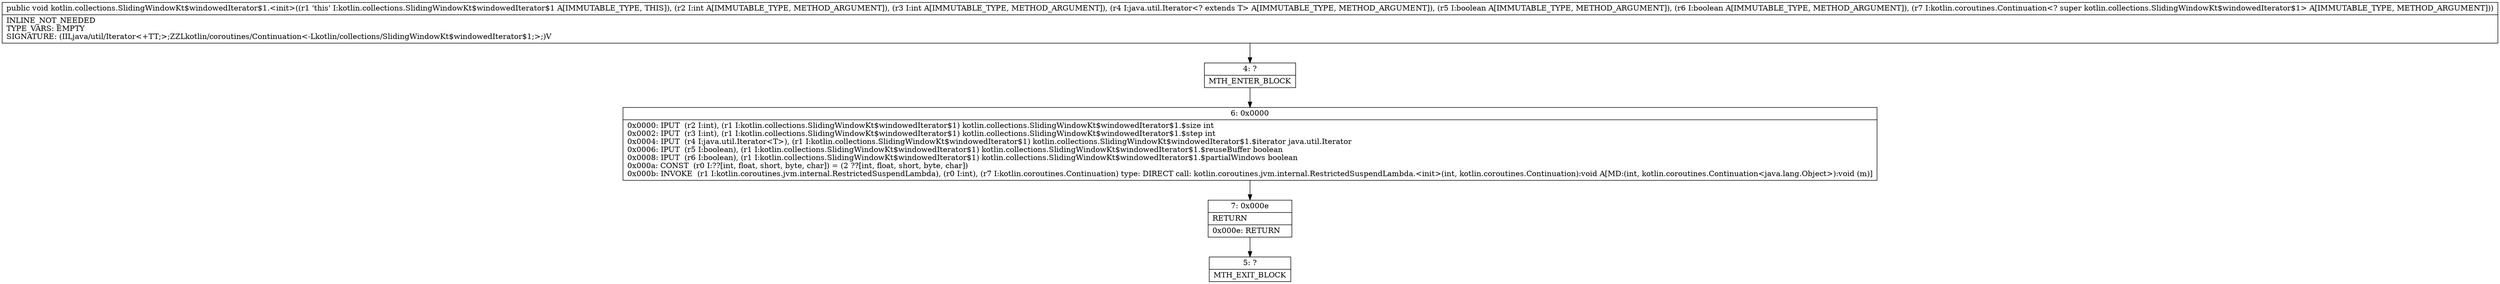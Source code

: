 digraph "CFG forkotlin.collections.SlidingWindowKt$windowedIterator$1.\<init\>(IILjava\/util\/Iterator;ZZLkotlin\/coroutines\/Continuation;)V" {
Node_4 [shape=record,label="{4\:\ ?|MTH_ENTER_BLOCK\l}"];
Node_6 [shape=record,label="{6\:\ 0x0000|0x0000: IPUT  (r2 I:int), (r1 I:kotlin.collections.SlidingWindowKt$windowedIterator$1) kotlin.collections.SlidingWindowKt$windowedIterator$1.$size int \l0x0002: IPUT  (r3 I:int), (r1 I:kotlin.collections.SlidingWindowKt$windowedIterator$1) kotlin.collections.SlidingWindowKt$windowedIterator$1.$step int \l0x0004: IPUT  (r4 I:java.util.Iterator\<T\>), (r1 I:kotlin.collections.SlidingWindowKt$windowedIterator$1) kotlin.collections.SlidingWindowKt$windowedIterator$1.$iterator java.util.Iterator \l0x0006: IPUT  (r5 I:boolean), (r1 I:kotlin.collections.SlidingWindowKt$windowedIterator$1) kotlin.collections.SlidingWindowKt$windowedIterator$1.$reuseBuffer boolean \l0x0008: IPUT  (r6 I:boolean), (r1 I:kotlin.collections.SlidingWindowKt$windowedIterator$1) kotlin.collections.SlidingWindowKt$windowedIterator$1.$partialWindows boolean \l0x000a: CONST  (r0 I:??[int, float, short, byte, char]) = (2 ??[int, float, short, byte, char]) \l0x000b: INVOKE  (r1 I:kotlin.coroutines.jvm.internal.RestrictedSuspendLambda), (r0 I:int), (r7 I:kotlin.coroutines.Continuation) type: DIRECT call: kotlin.coroutines.jvm.internal.RestrictedSuspendLambda.\<init\>(int, kotlin.coroutines.Continuation):void A[MD:(int, kotlin.coroutines.Continuation\<java.lang.Object\>):void (m)]\l}"];
Node_7 [shape=record,label="{7\:\ 0x000e|RETURN\l|0x000e: RETURN   \l}"];
Node_5 [shape=record,label="{5\:\ ?|MTH_EXIT_BLOCK\l}"];
MethodNode[shape=record,label="{public void kotlin.collections.SlidingWindowKt$windowedIterator$1.\<init\>((r1 'this' I:kotlin.collections.SlidingWindowKt$windowedIterator$1 A[IMMUTABLE_TYPE, THIS]), (r2 I:int A[IMMUTABLE_TYPE, METHOD_ARGUMENT]), (r3 I:int A[IMMUTABLE_TYPE, METHOD_ARGUMENT]), (r4 I:java.util.Iterator\<? extends T\> A[IMMUTABLE_TYPE, METHOD_ARGUMENT]), (r5 I:boolean A[IMMUTABLE_TYPE, METHOD_ARGUMENT]), (r6 I:boolean A[IMMUTABLE_TYPE, METHOD_ARGUMENT]), (r7 I:kotlin.coroutines.Continuation\<? super kotlin.collections.SlidingWindowKt$windowedIterator$1\> A[IMMUTABLE_TYPE, METHOD_ARGUMENT]))  | INLINE_NOT_NEEDED\lTYPE_VARS: EMPTY\lSIGNATURE: (IILjava\/util\/Iterator\<+TT;\>;ZZLkotlin\/coroutines\/Continuation\<\-Lkotlin\/collections\/SlidingWindowKt$windowedIterator$1;\>;)V\l}"];
MethodNode -> Node_4;Node_4 -> Node_6;
Node_6 -> Node_7;
Node_7 -> Node_5;
}

